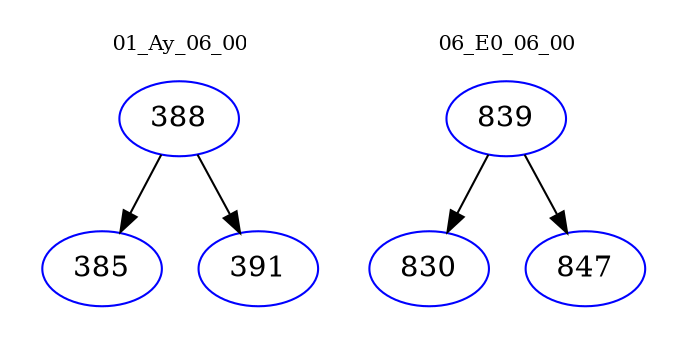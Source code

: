 digraph{
subgraph cluster_0 {
color = white
label = "01_Ay_06_00";
fontsize=10;
T0_388 [label="388", color="blue"]
T0_388 -> T0_385 [color="black"]
T0_385 [label="385", color="blue"]
T0_388 -> T0_391 [color="black"]
T0_391 [label="391", color="blue"]
}
subgraph cluster_1 {
color = white
label = "06_E0_06_00";
fontsize=10;
T1_839 [label="839", color="blue"]
T1_839 -> T1_830 [color="black"]
T1_830 [label="830", color="blue"]
T1_839 -> T1_847 [color="black"]
T1_847 [label="847", color="blue"]
}
}
